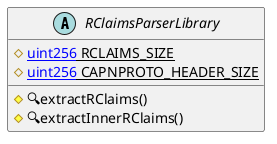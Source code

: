 @startuml
' -- generated by: https://marketplace.visualstudio.com/items?itemName=tintinweb.solidity-visual-auditor
'
' -- for auto-render install: https://marketplace.visualstudio.com/items?itemName=jebbs.plantuml
' -- options --



' -- classes --


abstract RClaimsParserLibrary {
    ' -- inheritance --

    ' -- usingFor --

    ' -- vars --
	#{static}[[uint256]] RCLAIMS_SIZE
	#{static}[[uint256]] CAPNPROTO_HEADER_SIZE

    ' -- methods --
	#🔍extractRClaims()
	#🔍extractInnerRClaims()

}
' -- inheritance / usingFor --

@enduml